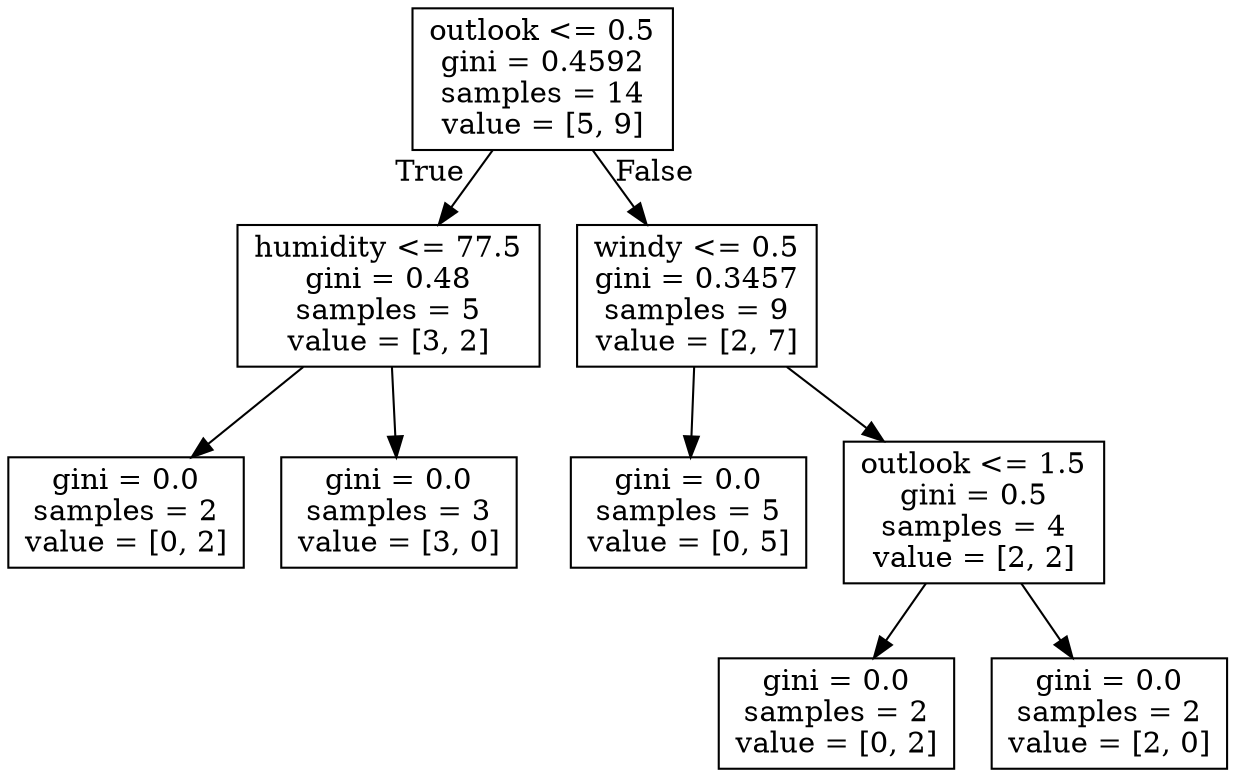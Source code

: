 digraph Tree {
node [shape=box] ;
0 [label="outlook <= 0.5\ngini = 0.4592\nsamples = 14\nvalue = [5, 9]"] ;
1 [label="humidity <= 77.5\ngini = 0.48\nsamples = 5\nvalue = [3, 2]"] ;
0 -> 1 [labeldistance=2.5, labelangle=45, headlabel="True"] ;
2 [label="gini = 0.0\nsamples = 2\nvalue = [0, 2]"] ;
1 -> 2 ;
3 [label="gini = 0.0\nsamples = 3\nvalue = [3, 0]"] ;
1 -> 3 ;
4 [label="windy <= 0.5\ngini = 0.3457\nsamples = 9\nvalue = [2, 7]"] ;
0 -> 4 [labeldistance=2.5, labelangle=-45, headlabel="False"] ;
5 [label="gini = 0.0\nsamples = 5\nvalue = [0, 5]"] ;
4 -> 5 ;
6 [label="outlook <= 1.5\ngini = 0.5\nsamples = 4\nvalue = [2, 2]"] ;
4 -> 6 ;
7 [label="gini = 0.0\nsamples = 2\nvalue = [0, 2]"] ;
6 -> 7 ;
8 [label="gini = 0.0\nsamples = 2\nvalue = [2, 0]"] ;
6 -> 8 ;
}